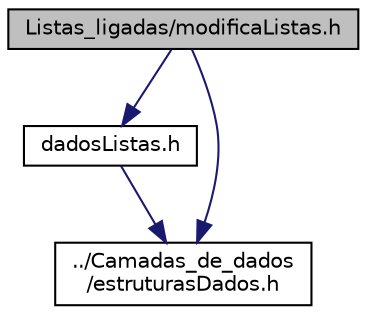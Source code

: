 digraph "Listas_ligadas/modificaListas.h"
{
  edge [fontname="Helvetica",fontsize="10",labelfontname="Helvetica",labelfontsize="10"];
  node [fontname="Helvetica",fontsize="10",shape=record];
  Node0 [label="Listas_ligadas/modificaListas.h",height=0.2,width=0.4,color="black", fillcolor="grey75", style="filled", fontcolor="black"];
  Node0 -> Node1 [color="midnightblue",fontsize="10",style="solid",fontname="Helvetica"];
  Node1 [label="dadosListas.h",height=0.2,width=0.4,color="black", fillcolor="white", style="filled",URL="$dadosListas_8h.html"];
  Node1 -> Node2 [color="midnightblue",fontsize="10",style="solid",fontname="Helvetica"];
  Node2 [label="../Camadas_de_dados\l/estruturasDados.h",height=0.2,width=0.4,color="black", fillcolor="white", style="filled",URL="$estruturasDados_8h.html"];
  Node0 -> Node2 [color="midnightblue",fontsize="10",style="solid",fontname="Helvetica"];
}
